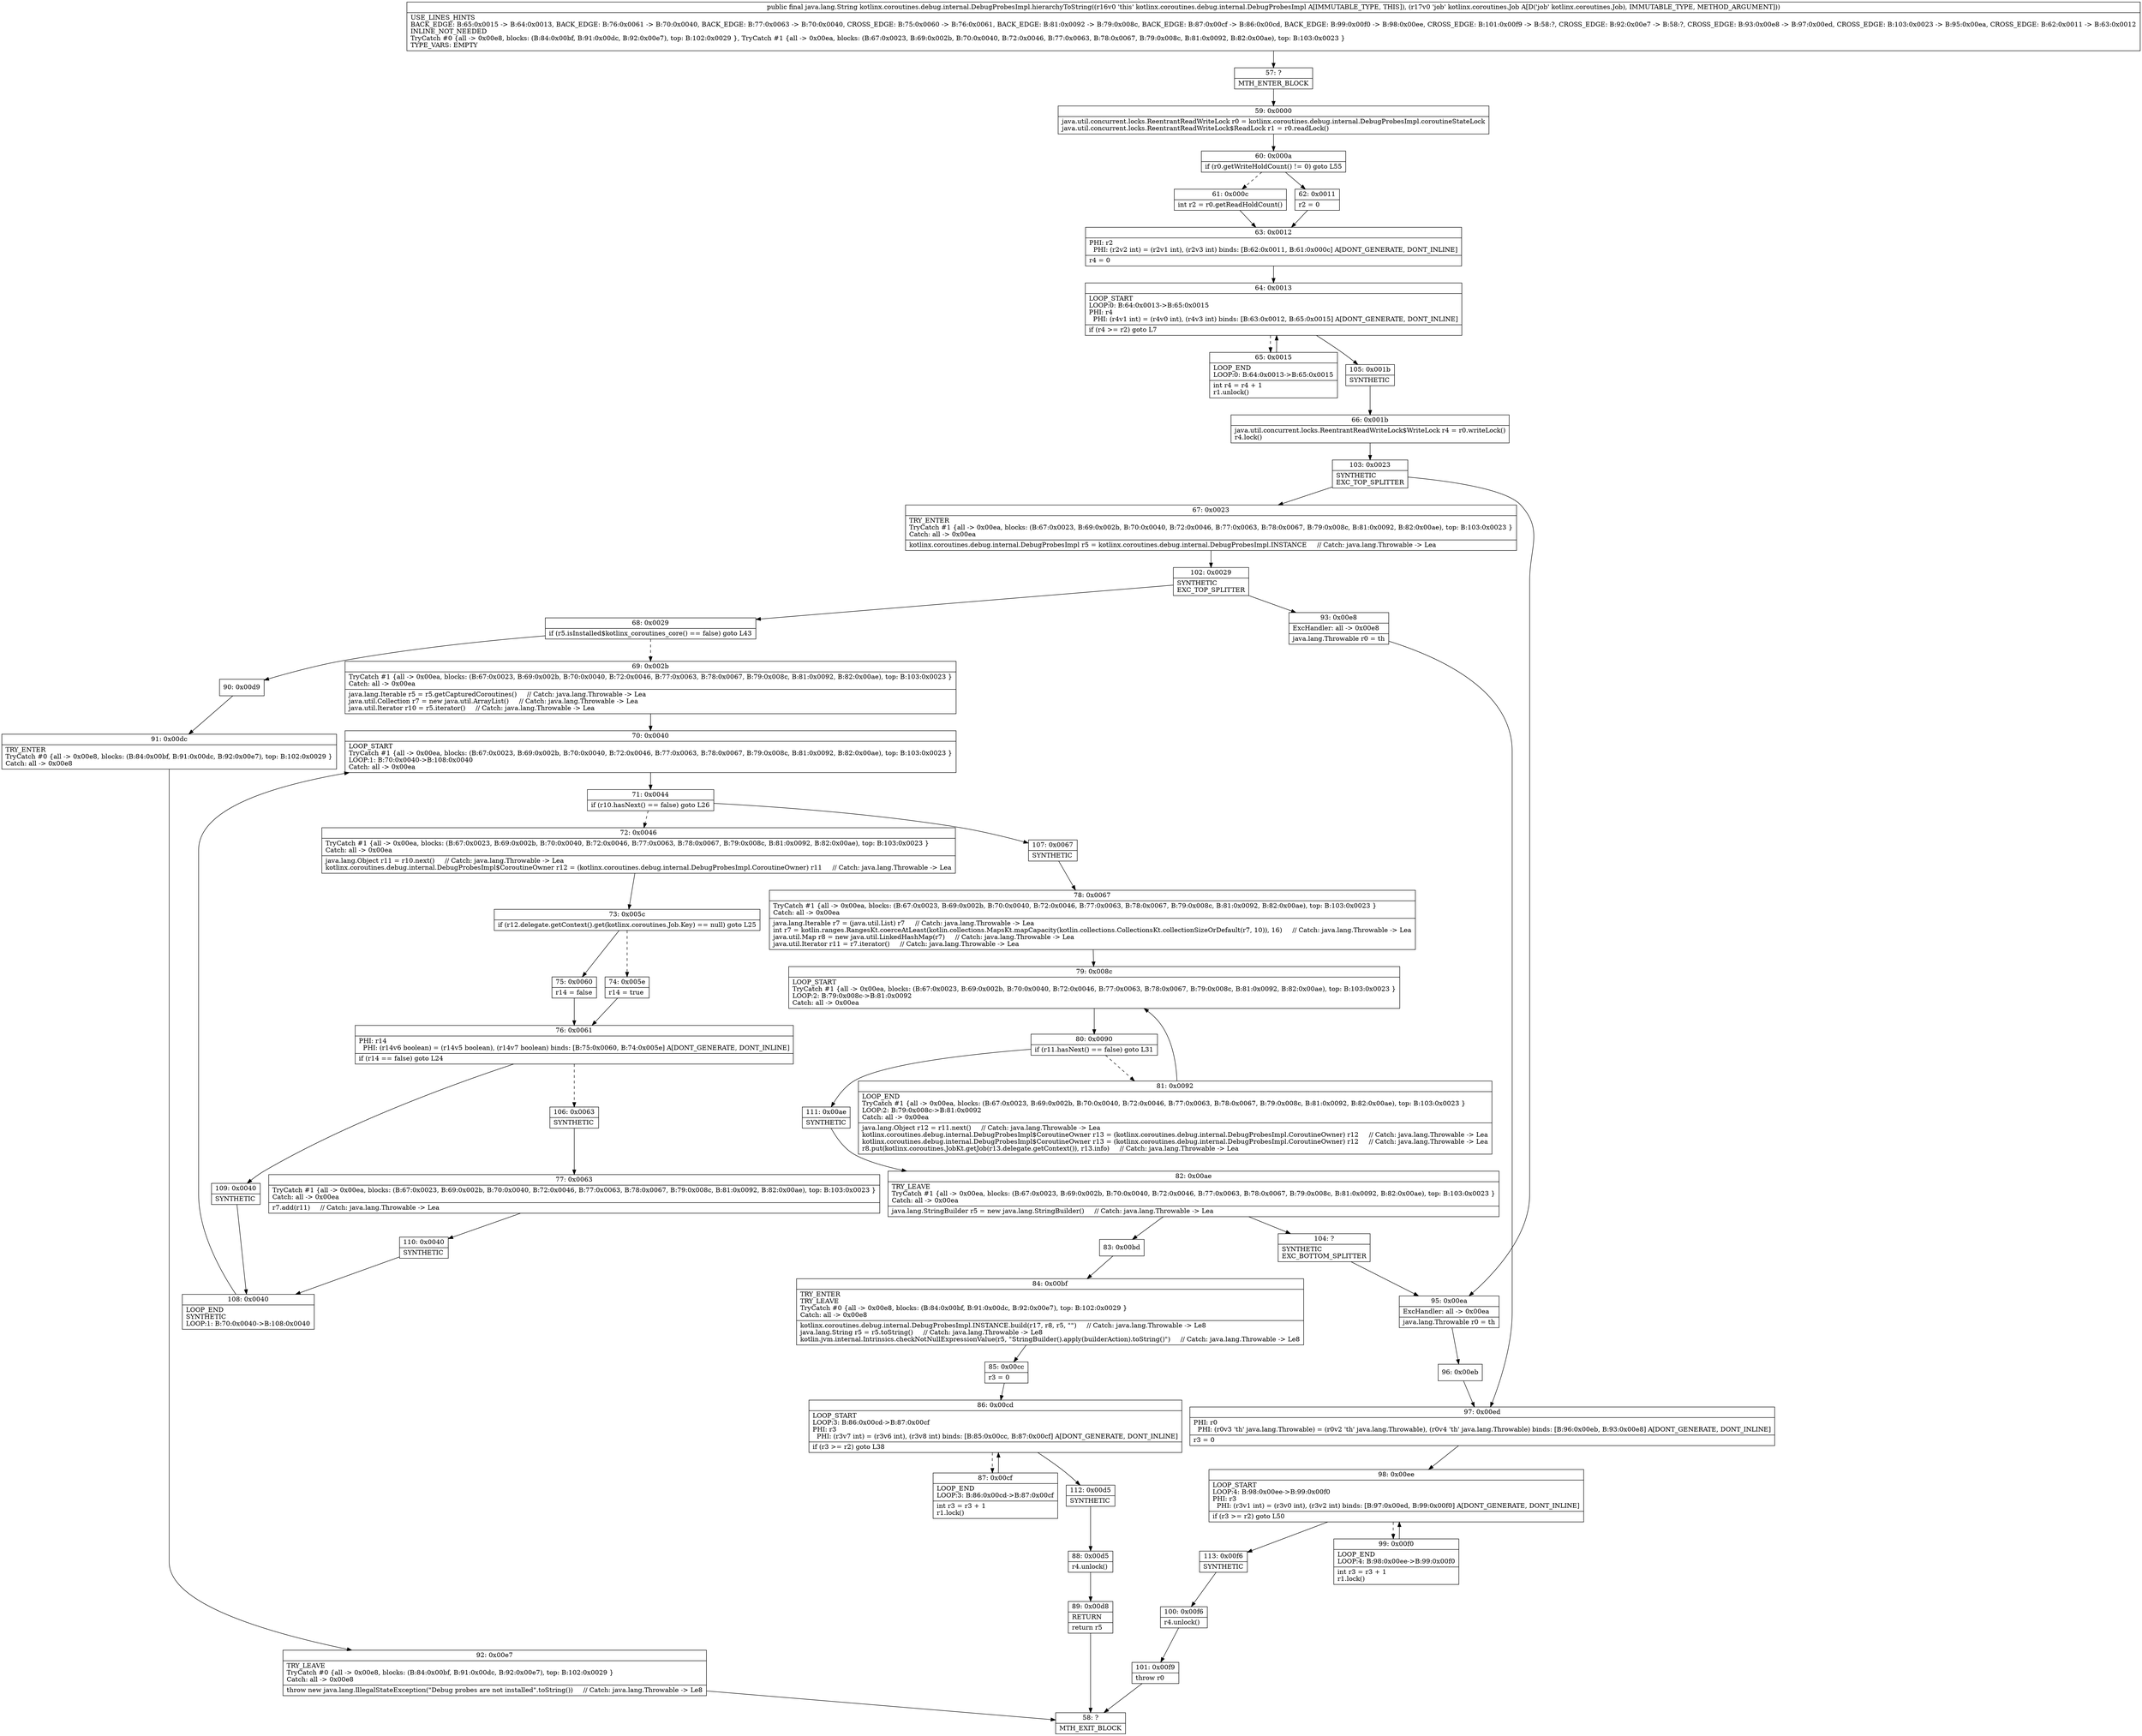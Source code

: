 digraph "CFG forkotlinx.coroutines.debug.internal.DebugProbesImpl.hierarchyToString(Lkotlinx\/coroutines\/Job;)Ljava\/lang\/String;" {
Node_57 [shape=record,label="{57\:\ ?|MTH_ENTER_BLOCK\l}"];
Node_59 [shape=record,label="{59\:\ 0x0000|java.util.concurrent.locks.ReentrantReadWriteLock r0 = kotlinx.coroutines.debug.internal.DebugProbesImpl.coroutineStateLock\ljava.util.concurrent.locks.ReentrantReadWriteLock$ReadLock r1 = r0.readLock()\l}"];
Node_60 [shape=record,label="{60\:\ 0x000a|if (r0.getWriteHoldCount() != 0) goto L55\l}"];
Node_61 [shape=record,label="{61\:\ 0x000c|int r2 = r0.getReadHoldCount()\l}"];
Node_63 [shape=record,label="{63\:\ 0x0012|PHI: r2 \l  PHI: (r2v2 int) = (r2v1 int), (r2v3 int) binds: [B:62:0x0011, B:61:0x000c] A[DONT_GENERATE, DONT_INLINE]\l|r4 = 0\l}"];
Node_64 [shape=record,label="{64\:\ 0x0013|LOOP_START\lLOOP:0: B:64:0x0013\-\>B:65:0x0015\lPHI: r4 \l  PHI: (r4v1 int) = (r4v0 int), (r4v3 int) binds: [B:63:0x0012, B:65:0x0015] A[DONT_GENERATE, DONT_INLINE]\l|if (r4 \>= r2) goto L7\l}"];
Node_65 [shape=record,label="{65\:\ 0x0015|LOOP_END\lLOOP:0: B:64:0x0013\-\>B:65:0x0015\l|int r4 = r4 + 1\lr1.unlock()\l}"];
Node_105 [shape=record,label="{105\:\ 0x001b|SYNTHETIC\l}"];
Node_66 [shape=record,label="{66\:\ 0x001b|java.util.concurrent.locks.ReentrantReadWriteLock$WriteLock r4 = r0.writeLock()\lr4.lock()\l}"];
Node_103 [shape=record,label="{103\:\ 0x0023|SYNTHETIC\lEXC_TOP_SPLITTER\l}"];
Node_67 [shape=record,label="{67\:\ 0x0023|TRY_ENTER\lTryCatch #1 \{all \-\> 0x00ea, blocks: (B:67:0x0023, B:69:0x002b, B:70:0x0040, B:72:0x0046, B:77:0x0063, B:78:0x0067, B:79:0x008c, B:81:0x0092, B:82:0x00ae), top: B:103:0x0023 \}\lCatch: all \-\> 0x00ea\l|kotlinx.coroutines.debug.internal.DebugProbesImpl r5 = kotlinx.coroutines.debug.internal.DebugProbesImpl.INSTANCE     \/\/ Catch: java.lang.Throwable \-\> Lea\l}"];
Node_102 [shape=record,label="{102\:\ 0x0029|SYNTHETIC\lEXC_TOP_SPLITTER\l}"];
Node_68 [shape=record,label="{68\:\ 0x0029|if (r5.isInstalled$kotlinx_coroutines_core() == false) goto L43\l}"];
Node_69 [shape=record,label="{69\:\ 0x002b|TryCatch #1 \{all \-\> 0x00ea, blocks: (B:67:0x0023, B:69:0x002b, B:70:0x0040, B:72:0x0046, B:77:0x0063, B:78:0x0067, B:79:0x008c, B:81:0x0092, B:82:0x00ae), top: B:103:0x0023 \}\lCatch: all \-\> 0x00ea\l|java.lang.Iterable r5 = r5.getCapturedCoroutines()     \/\/ Catch: java.lang.Throwable \-\> Lea\ljava.util.Collection r7 = new java.util.ArrayList()     \/\/ Catch: java.lang.Throwable \-\> Lea\ljava.util.Iterator r10 = r5.iterator()     \/\/ Catch: java.lang.Throwable \-\> Lea\l}"];
Node_70 [shape=record,label="{70\:\ 0x0040|LOOP_START\lTryCatch #1 \{all \-\> 0x00ea, blocks: (B:67:0x0023, B:69:0x002b, B:70:0x0040, B:72:0x0046, B:77:0x0063, B:78:0x0067, B:79:0x008c, B:81:0x0092, B:82:0x00ae), top: B:103:0x0023 \}\lLOOP:1: B:70:0x0040\-\>B:108:0x0040\lCatch: all \-\> 0x00ea\l}"];
Node_71 [shape=record,label="{71\:\ 0x0044|if (r10.hasNext() == false) goto L26\l}"];
Node_72 [shape=record,label="{72\:\ 0x0046|TryCatch #1 \{all \-\> 0x00ea, blocks: (B:67:0x0023, B:69:0x002b, B:70:0x0040, B:72:0x0046, B:77:0x0063, B:78:0x0067, B:79:0x008c, B:81:0x0092, B:82:0x00ae), top: B:103:0x0023 \}\lCatch: all \-\> 0x00ea\l|java.lang.Object r11 = r10.next()     \/\/ Catch: java.lang.Throwable \-\> Lea\lkotlinx.coroutines.debug.internal.DebugProbesImpl$CoroutineOwner r12 = (kotlinx.coroutines.debug.internal.DebugProbesImpl.CoroutineOwner) r11     \/\/ Catch: java.lang.Throwable \-\> Lea\l}"];
Node_73 [shape=record,label="{73\:\ 0x005c|if (r12.delegate.getContext().get(kotlinx.coroutines.Job.Key) == null) goto L25\l}"];
Node_74 [shape=record,label="{74\:\ 0x005e|r14 = true\l}"];
Node_76 [shape=record,label="{76\:\ 0x0061|PHI: r14 \l  PHI: (r14v6 boolean) = (r14v5 boolean), (r14v7 boolean) binds: [B:75:0x0060, B:74:0x005e] A[DONT_GENERATE, DONT_INLINE]\l|if (r14 == false) goto L24\l}"];
Node_106 [shape=record,label="{106\:\ 0x0063|SYNTHETIC\l}"];
Node_77 [shape=record,label="{77\:\ 0x0063|TryCatch #1 \{all \-\> 0x00ea, blocks: (B:67:0x0023, B:69:0x002b, B:70:0x0040, B:72:0x0046, B:77:0x0063, B:78:0x0067, B:79:0x008c, B:81:0x0092, B:82:0x00ae), top: B:103:0x0023 \}\lCatch: all \-\> 0x00ea\l|r7.add(r11)     \/\/ Catch: java.lang.Throwable \-\> Lea\l}"];
Node_110 [shape=record,label="{110\:\ 0x0040|SYNTHETIC\l}"];
Node_108 [shape=record,label="{108\:\ 0x0040|LOOP_END\lSYNTHETIC\lLOOP:1: B:70:0x0040\-\>B:108:0x0040\l}"];
Node_109 [shape=record,label="{109\:\ 0x0040|SYNTHETIC\l}"];
Node_75 [shape=record,label="{75\:\ 0x0060|r14 = false\l}"];
Node_107 [shape=record,label="{107\:\ 0x0067|SYNTHETIC\l}"];
Node_78 [shape=record,label="{78\:\ 0x0067|TryCatch #1 \{all \-\> 0x00ea, blocks: (B:67:0x0023, B:69:0x002b, B:70:0x0040, B:72:0x0046, B:77:0x0063, B:78:0x0067, B:79:0x008c, B:81:0x0092, B:82:0x00ae), top: B:103:0x0023 \}\lCatch: all \-\> 0x00ea\l|java.lang.Iterable r7 = (java.util.List) r7     \/\/ Catch: java.lang.Throwable \-\> Lea\lint r7 = kotlin.ranges.RangesKt.coerceAtLeast(kotlin.collections.MapsKt.mapCapacity(kotlin.collections.CollectionsKt.collectionSizeOrDefault(r7, 10)), 16)     \/\/ Catch: java.lang.Throwable \-\> Lea\ljava.util.Map r8 = new java.util.LinkedHashMap(r7)     \/\/ Catch: java.lang.Throwable \-\> Lea\ljava.util.Iterator r11 = r7.iterator()     \/\/ Catch: java.lang.Throwable \-\> Lea\l}"];
Node_79 [shape=record,label="{79\:\ 0x008c|LOOP_START\lTryCatch #1 \{all \-\> 0x00ea, blocks: (B:67:0x0023, B:69:0x002b, B:70:0x0040, B:72:0x0046, B:77:0x0063, B:78:0x0067, B:79:0x008c, B:81:0x0092, B:82:0x00ae), top: B:103:0x0023 \}\lLOOP:2: B:79:0x008c\-\>B:81:0x0092\lCatch: all \-\> 0x00ea\l}"];
Node_80 [shape=record,label="{80\:\ 0x0090|if (r11.hasNext() == false) goto L31\l}"];
Node_81 [shape=record,label="{81\:\ 0x0092|LOOP_END\lTryCatch #1 \{all \-\> 0x00ea, blocks: (B:67:0x0023, B:69:0x002b, B:70:0x0040, B:72:0x0046, B:77:0x0063, B:78:0x0067, B:79:0x008c, B:81:0x0092, B:82:0x00ae), top: B:103:0x0023 \}\lLOOP:2: B:79:0x008c\-\>B:81:0x0092\lCatch: all \-\> 0x00ea\l|java.lang.Object r12 = r11.next()     \/\/ Catch: java.lang.Throwable \-\> Lea\lkotlinx.coroutines.debug.internal.DebugProbesImpl$CoroutineOwner r13 = (kotlinx.coroutines.debug.internal.DebugProbesImpl.CoroutineOwner) r12     \/\/ Catch: java.lang.Throwable \-\> Lea\lkotlinx.coroutines.debug.internal.DebugProbesImpl$CoroutineOwner r13 = (kotlinx.coroutines.debug.internal.DebugProbesImpl.CoroutineOwner) r12     \/\/ Catch: java.lang.Throwable \-\> Lea\lr8.put(kotlinx.coroutines.JobKt.getJob(r13.delegate.getContext()), r13.info)     \/\/ Catch: java.lang.Throwable \-\> Lea\l}"];
Node_111 [shape=record,label="{111\:\ 0x00ae|SYNTHETIC\l}"];
Node_82 [shape=record,label="{82\:\ 0x00ae|TRY_LEAVE\lTryCatch #1 \{all \-\> 0x00ea, blocks: (B:67:0x0023, B:69:0x002b, B:70:0x0040, B:72:0x0046, B:77:0x0063, B:78:0x0067, B:79:0x008c, B:81:0x0092, B:82:0x00ae), top: B:103:0x0023 \}\lCatch: all \-\> 0x00ea\l|java.lang.StringBuilder r5 = new java.lang.StringBuilder()     \/\/ Catch: java.lang.Throwable \-\> Lea\l}"];
Node_83 [shape=record,label="{83\:\ 0x00bd}"];
Node_84 [shape=record,label="{84\:\ 0x00bf|TRY_ENTER\lTRY_LEAVE\lTryCatch #0 \{all \-\> 0x00e8, blocks: (B:84:0x00bf, B:91:0x00dc, B:92:0x00e7), top: B:102:0x0029 \}\lCatch: all \-\> 0x00e8\l|kotlinx.coroutines.debug.internal.DebugProbesImpl.INSTANCE.build(r17, r8, r5, \"\")     \/\/ Catch: java.lang.Throwable \-\> Le8\ljava.lang.String r5 = r5.toString()     \/\/ Catch: java.lang.Throwable \-\> Le8\lkotlin.jvm.internal.Intrinsics.checkNotNullExpressionValue(r5, \"StringBuilder().apply(builderAction).toString()\")     \/\/ Catch: java.lang.Throwable \-\> Le8\l}"];
Node_85 [shape=record,label="{85\:\ 0x00cc|r3 = 0\l}"];
Node_86 [shape=record,label="{86\:\ 0x00cd|LOOP_START\lLOOP:3: B:86:0x00cd\-\>B:87:0x00cf\lPHI: r3 \l  PHI: (r3v7 int) = (r3v6 int), (r3v8 int) binds: [B:85:0x00cc, B:87:0x00cf] A[DONT_GENERATE, DONT_INLINE]\l|if (r3 \>= r2) goto L38\l}"];
Node_87 [shape=record,label="{87\:\ 0x00cf|LOOP_END\lLOOP:3: B:86:0x00cd\-\>B:87:0x00cf\l|int r3 = r3 + 1\lr1.lock()\l}"];
Node_112 [shape=record,label="{112\:\ 0x00d5|SYNTHETIC\l}"];
Node_88 [shape=record,label="{88\:\ 0x00d5|r4.unlock()\l}"];
Node_89 [shape=record,label="{89\:\ 0x00d8|RETURN\l|return r5\l}"];
Node_58 [shape=record,label="{58\:\ ?|MTH_EXIT_BLOCK\l}"];
Node_104 [shape=record,label="{104\:\ ?|SYNTHETIC\lEXC_BOTTOM_SPLITTER\l}"];
Node_90 [shape=record,label="{90\:\ 0x00d9}"];
Node_91 [shape=record,label="{91\:\ 0x00dc|TRY_ENTER\lTryCatch #0 \{all \-\> 0x00e8, blocks: (B:84:0x00bf, B:91:0x00dc, B:92:0x00e7), top: B:102:0x0029 \}\lCatch: all \-\> 0x00e8\l}"];
Node_92 [shape=record,label="{92\:\ 0x00e7|TRY_LEAVE\lTryCatch #0 \{all \-\> 0x00e8, blocks: (B:84:0x00bf, B:91:0x00dc, B:92:0x00e7), top: B:102:0x0029 \}\lCatch: all \-\> 0x00e8\l|throw new java.lang.IllegalStateException(\"Debug probes are not installed\".toString())     \/\/ Catch: java.lang.Throwable \-\> Le8\l}"];
Node_93 [shape=record,label="{93\:\ 0x00e8|ExcHandler: all \-\> 0x00e8\l|java.lang.Throwable r0 = th\l}"];
Node_97 [shape=record,label="{97\:\ 0x00ed|PHI: r0 \l  PHI: (r0v3 'th' java.lang.Throwable) = (r0v2 'th' java.lang.Throwable), (r0v4 'th' java.lang.Throwable) binds: [B:96:0x00eb, B:93:0x00e8] A[DONT_GENERATE, DONT_INLINE]\l|r3 = 0\l}"];
Node_98 [shape=record,label="{98\:\ 0x00ee|LOOP_START\lLOOP:4: B:98:0x00ee\-\>B:99:0x00f0\lPHI: r3 \l  PHI: (r3v1 int) = (r3v0 int), (r3v2 int) binds: [B:97:0x00ed, B:99:0x00f0] A[DONT_GENERATE, DONT_INLINE]\l|if (r3 \>= r2) goto L50\l}"];
Node_99 [shape=record,label="{99\:\ 0x00f0|LOOP_END\lLOOP:4: B:98:0x00ee\-\>B:99:0x00f0\l|int r3 = r3 + 1\lr1.lock()\l}"];
Node_113 [shape=record,label="{113\:\ 0x00f6|SYNTHETIC\l}"];
Node_100 [shape=record,label="{100\:\ 0x00f6|r4.unlock()\l}"];
Node_101 [shape=record,label="{101\:\ 0x00f9|throw r0\l}"];
Node_95 [shape=record,label="{95\:\ 0x00ea|ExcHandler: all \-\> 0x00ea\l|java.lang.Throwable r0 = th\l}"];
Node_96 [shape=record,label="{96\:\ 0x00eb}"];
Node_62 [shape=record,label="{62\:\ 0x0011|r2 = 0\l}"];
MethodNode[shape=record,label="{public final java.lang.String kotlinx.coroutines.debug.internal.DebugProbesImpl.hierarchyToString((r16v0 'this' kotlinx.coroutines.debug.internal.DebugProbesImpl A[IMMUTABLE_TYPE, THIS]), (r17v0 'job' kotlinx.coroutines.Job A[D('job' kotlinx.coroutines.Job), IMMUTABLE_TYPE, METHOD_ARGUMENT]))  | USE_LINES_HINTS\lBACK_EDGE: B:65:0x0015 \-\> B:64:0x0013, BACK_EDGE: B:76:0x0061 \-\> B:70:0x0040, BACK_EDGE: B:77:0x0063 \-\> B:70:0x0040, CROSS_EDGE: B:75:0x0060 \-\> B:76:0x0061, BACK_EDGE: B:81:0x0092 \-\> B:79:0x008c, BACK_EDGE: B:87:0x00cf \-\> B:86:0x00cd, BACK_EDGE: B:99:0x00f0 \-\> B:98:0x00ee, CROSS_EDGE: B:101:0x00f9 \-\> B:58:?, CROSS_EDGE: B:92:0x00e7 \-\> B:58:?, CROSS_EDGE: B:93:0x00e8 \-\> B:97:0x00ed, CROSS_EDGE: B:103:0x0023 \-\> B:95:0x00ea, CROSS_EDGE: B:62:0x0011 \-\> B:63:0x0012\lINLINE_NOT_NEEDED\lTryCatch #0 \{all \-\> 0x00e8, blocks: (B:84:0x00bf, B:91:0x00dc, B:92:0x00e7), top: B:102:0x0029 \}, TryCatch #1 \{all \-\> 0x00ea, blocks: (B:67:0x0023, B:69:0x002b, B:70:0x0040, B:72:0x0046, B:77:0x0063, B:78:0x0067, B:79:0x008c, B:81:0x0092, B:82:0x00ae), top: B:103:0x0023 \}\lTYPE_VARS: EMPTY\l}"];
MethodNode -> Node_57;Node_57 -> Node_59;
Node_59 -> Node_60;
Node_60 -> Node_61[style=dashed];
Node_60 -> Node_62;
Node_61 -> Node_63;
Node_63 -> Node_64;
Node_64 -> Node_65[style=dashed];
Node_64 -> Node_105;
Node_65 -> Node_64;
Node_105 -> Node_66;
Node_66 -> Node_103;
Node_103 -> Node_67;
Node_103 -> Node_95;
Node_67 -> Node_102;
Node_102 -> Node_68;
Node_102 -> Node_93;
Node_68 -> Node_69[style=dashed];
Node_68 -> Node_90;
Node_69 -> Node_70;
Node_70 -> Node_71;
Node_71 -> Node_72[style=dashed];
Node_71 -> Node_107;
Node_72 -> Node_73;
Node_73 -> Node_74[style=dashed];
Node_73 -> Node_75;
Node_74 -> Node_76;
Node_76 -> Node_106[style=dashed];
Node_76 -> Node_109;
Node_106 -> Node_77;
Node_77 -> Node_110;
Node_110 -> Node_108;
Node_108 -> Node_70;
Node_109 -> Node_108;
Node_75 -> Node_76;
Node_107 -> Node_78;
Node_78 -> Node_79;
Node_79 -> Node_80;
Node_80 -> Node_81[style=dashed];
Node_80 -> Node_111;
Node_81 -> Node_79;
Node_111 -> Node_82;
Node_82 -> Node_83;
Node_82 -> Node_104;
Node_83 -> Node_84;
Node_84 -> Node_85;
Node_85 -> Node_86;
Node_86 -> Node_87[style=dashed];
Node_86 -> Node_112;
Node_87 -> Node_86;
Node_112 -> Node_88;
Node_88 -> Node_89;
Node_89 -> Node_58;
Node_104 -> Node_95;
Node_90 -> Node_91;
Node_91 -> Node_92;
Node_92 -> Node_58;
Node_93 -> Node_97;
Node_97 -> Node_98;
Node_98 -> Node_99[style=dashed];
Node_98 -> Node_113;
Node_99 -> Node_98;
Node_113 -> Node_100;
Node_100 -> Node_101;
Node_101 -> Node_58;
Node_95 -> Node_96;
Node_96 -> Node_97;
Node_62 -> Node_63;
}

